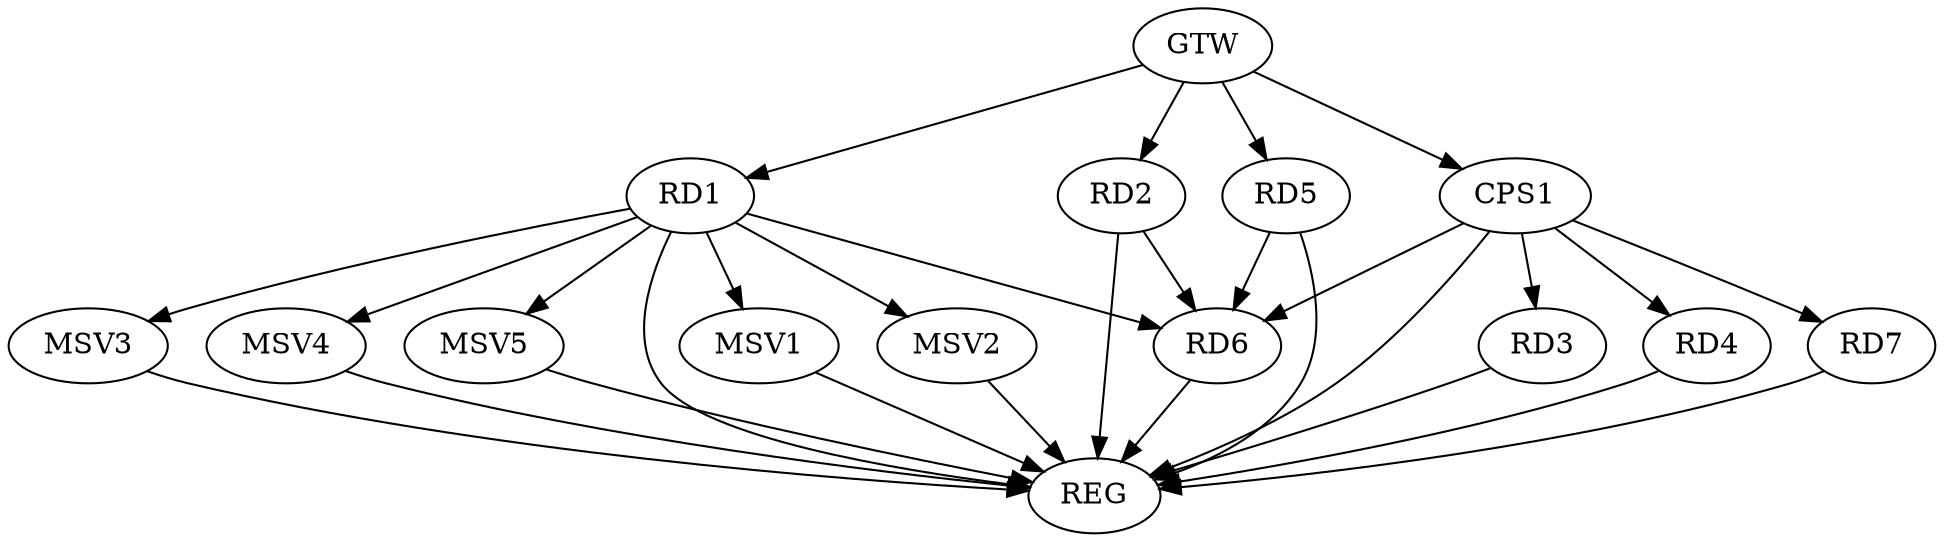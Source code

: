 strict digraph G {
  RD1 [ label="RD1" ];
  RD2 [ label="RD2" ];
  RD3 [ label="RD3" ];
  RD4 [ label="RD4" ];
  RD5 [ label="RD5" ];
  RD6 [ label="RD6" ];
  RD7 [ label="RD7" ];
  CPS1 [ label="CPS1" ];
  GTW [ label="GTW" ];
  REG [ label="REG" ];
  MSV1 [ label="MSV1" ];
  MSV2 [ label="MSV2" ];
  MSV3 [ label="MSV3" ];
  MSV4 [ label="MSV4" ];
  MSV5 [ label="MSV5" ];
  RD1 -> RD6;
  RD2 -> RD6;
  RD5 -> RD6;
  CPS1 -> RD3;
  CPS1 -> RD4;
  CPS1 -> RD6;
  CPS1 -> RD7;
  GTW -> RD1;
  GTW -> RD2;
  GTW -> RD5;
  GTW -> CPS1;
  RD1 -> REG;
  RD2 -> REG;
  RD3 -> REG;
  RD4 -> REG;
  RD5 -> REG;
  RD6 -> REG;
  RD7 -> REG;
  CPS1 -> REG;
  RD1 -> MSV1;
  MSV1 -> REG;
  RD1 -> MSV2;
  MSV2 -> REG;
  RD1 -> MSV3;
  MSV3 -> REG;
  RD1 -> MSV4;
  MSV4 -> REG;
  RD1 -> MSV5;
  MSV5 -> REG;
}
